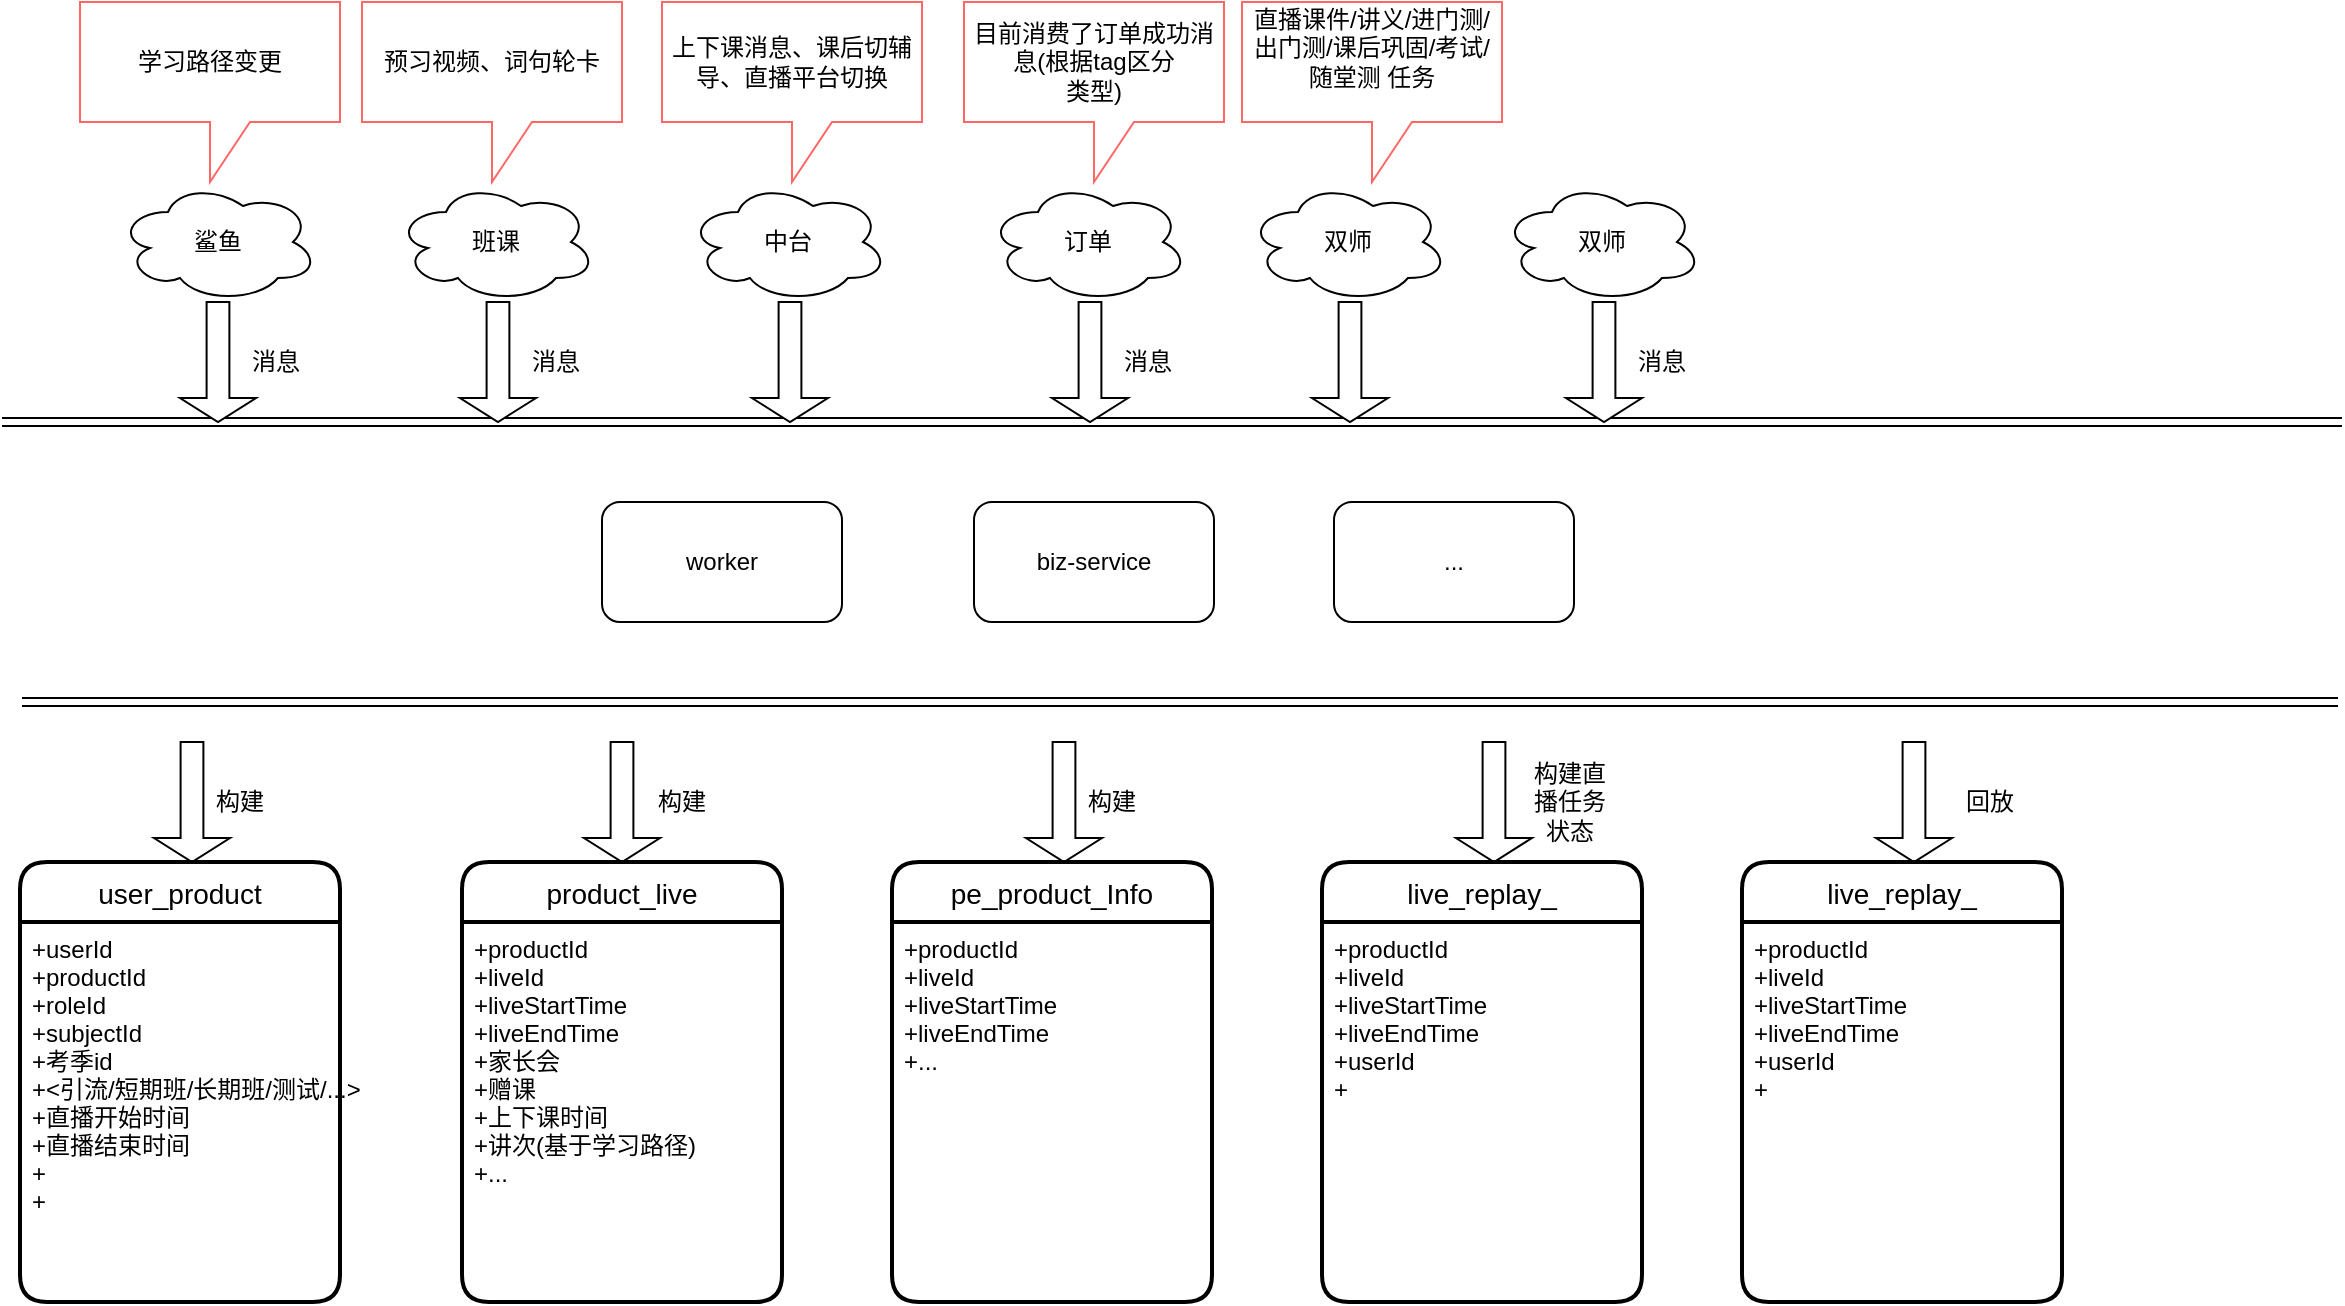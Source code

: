<mxfile version="13.7.1" type="github">
  <diagram id="BMk7d2O0f7p9LWAl2vcY" name="Page-1">
    <mxGraphModel dx="959" dy="542" grid="1" gridSize="10" guides="1" tooltips="1" connect="1" arrows="1" fold="1" page="1" pageScale="1" pageWidth="3300" pageHeight="4681" math="0" shadow="0">
      <root>
        <mxCell id="0" />
        <mxCell id="1" parent="0" />
        <mxCell id="d0y8jXz0lKa2WaxEiC8o-13" value="鲨鱼" style="ellipse;shape=cloud;whiteSpace=wrap;html=1;align=center;" parent="1" vertex="1">
          <mxGeometry x="198" y="130" width="100" height="60" as="geometry" />
        </mxCell>
        <mxCell id="d0y8jXz0lKa2WaxEiC8o-17" value="" style="shape=link;html=1;" parent="1" edge="1">
          <mxGeometry width="100" relative="1" as="geometry">
            <mxPoint x="140" y="250" as="sourcePoint" />
            <mxPoint x="1310" y="250" as="targetPoint" />
          </mxGeometry>
        </mxCell>
        <mxCell id="d0y8jXz0lKa2WaxEiC8o-18" value="" style="shape=singleArrow;direction=south;whiteSpace=wrap;html=1;" parent="1" vertex="1">
          <mxGeometry x="229" y="190" width="38" height="60" as="geometry" />
        </mxCell>
        <mxCell id="d0y8jXz0lKa2WaxEiC8o-28" value="消息" style="text;html=1;strokeColor=none;fillColor=none;align=center;verticalAlign=middle;whiteSpace=wrap;rounded=0;" parent="1" vertex="1">
          <mxGeometry x="257" y="210" width="40" height="20" as="geometry" />
        </mxCell>
        <mxCell id="d0y8jXz0lKa2WaxEiC8o-29" value="班课" style="ellipse;shape=cloud;whiteSpace=wrap;html=1;align=center;" parent="1" vertex="1">
          <mxGeometry x="337" y="130" width="100" height="60" as="geometry" />
        </mxCell>
        <mxCell id="d0y8jXz0lKa2WaxEiC8o-30" value="" style="shape=singleArrow;direction=south;whiteSpace=wrap;html=1;" parent="1" vertex="1">
          <mxGeometry x="369" y="190" width="38" height="60" as="geometry" />
        </mxCell>
        <mxCell id="d0y8jXz0lKa2WaxEiC8o-31" value="消息" style="text;html=1;strokeColor=none;fillColor=none;align=center;verticalAlign=middle;whiteSpace=wrap;rounded=0;" parent="1" vertex="1">
          <mxGeometry x="397" y="210" width="40" height="20" as="geometry" />
        </mxCell>
        <mxCell id="d0y8jXz0lKa2WaxEiC8o-33" value="worker" style="rounded=1;whiteSpace=wrap;html=1;" parent="1" vertex="1">
          <mxGeometry x="440" y="290" width="120" height="60" as="geometry" />
        </mxCell>
        <mxCell id="d0y8jXz0lKa2WaxEiC8o-34" value="biz-service" style="rounded=1;whiteSpace=wrap;html=1;" parent="1" vertex="1">
          <mxGeometry x="626" y="290" width="120" height="60" as="geometry" />
        </mxCell>
        <mxCell id="d0y8jXz0lKa2WaxEiC8o-35" value="&lt;span&gt;...&lt;/span&gt;" style="rounded=1;whiteSpace=wrap;html=1;" parent="1" vertex="1">
          <mxGeometry x="806" y="290" width="120" height="60" as="geometry" />
        </mxCell>
        <mxCell id="d0y8jXz0lKa2WaxEiC8o-37" value="中台" style="ellipse;shape=cloud;whiteSpace=wrap;html=1;align=center;" parent="1" vertex="1">
          <mxGeometry x="483" y="130" width="100" height="60" as="geometry" />
        </mxCell>
        <mxCell id="d0y8jXz0lKa2WaxEiC8o-38" value="" style="shape=singleArrow;direction=south;whiteSpace=wrap;html=1;" parent="1" vertex="1">
          <mxGeometry x="515" y="190" width="38" height="60" as="geometry" />
        </mxCell>
        <mxCell id="d0y8jXz0lKa2WaxEiC8o-41" value="订单" style="ellipse;shape=cloud;whiteSpace=wrap;html=1;align=center;" parent="1" vertex="1">
          <mxGeometry x="633" y="130" width="100" height="60" as="geometry" />
        </mxCell>
        <mxCell id="d0y8jXz0lKa2WaxEiC8o-42" value="" style="shape=singleArrow;direction=south;whiteSpace=wrap;html=1;" parent="1" vertex="1">
          <mxGeometry x="665" y="190" width="38" height="60" as="geometry" />
        </mxCell>
        <mxCell id="d0y8jXz0lKa2WaxEiC8o-43" value="消息" style="text;html=1;strokeColor=none;fillColor=none;align=center;verticalAlign=middle;whiteSpace=wrap;rounded=0;" parent="1" vertex="1">
          <mxGeometry x="693" y="210" width="40" height="20" as="geometry" />
        </mxCell>
        <mxCell id="d0y8jXz0lKa2WaxEiC8o-54" value="" style="shape=link;html=1;" parent="1" edge="1">
          <mxGeometry width="100" relative="1" as="geometry">
            <mxPoint x="150" y="390" as="sourcePoint" />
            <mxPoint x="1308" y="390" as="targetPoint" />
          </mxGeometry>
        </mxCell>
        <mxCell id="d0y8jXz0lKa2WaxEiC8o-55" value="" style="shape=singleArrow;direction=south;whiteSpace=wrap;html=1;" parent="1" vertex="1">
          <mxGeometry x="216" y="410" width="38" height="60" as="geometry" />
        </mxCell>
        <mxCell id="d0y8jXz0lKa2WaxEiC8o-56" value="" style="shape=singleArrow;direction=south;whiteSpace=wrap;html=1;" parent="1" vertex="1">
          <mxGeometry x="431" y="410" width="38" height="60" as="geometry" />
        </mxCell>
        <mxCell id="d0y8jXz0lKa2WaxEiC8o-57" value="构建" style="text;html=1;strokeColor=none;fillColor=none;align=center;verticalAlign=middle;whiteSpace=wrap;rounded=0;" parent="1" vertex="1">
          <mxGeometry x="239" y="430" width="40" height="20" as="geometry" />
        </mxCell>
        <mxCell id="d0y8jXz0lKa2WaxEiC8o-58" value="构建" style="text;html=1;strokeColor=none;fillColor=none;align=center;verticalAlign=middle;whiteSpace=wrap;rounded=0;" parent="1" vertex="1">
          <mxGeometry x="460" y="430" width="40" height="20" as="geometry" />
        </mxCell>
        <mxCell id="TCjwzoGMX2rzrM_3CC9B-4" value="双师" style="ellipse;shape=cloud;whiteSpace=wrap;html=1;align=center;" vertex="1" parent="1">
          <mxGeometry x="763" y="130" width="100" height="60" as="geometry" />
        </mxCell>
        <mxCell id="TCjwzoGMX2rzrM_3CC9B-5" value="" style="shape=singleArrow;direction=south;whiteSpace=wrap;html=1;" vertex="1" parent="1">
          <mxGeometry x="795" y="190" width="38" height="60" as="geometry" />
        </mxCell>
        <mxCell id="TCjwzoGMX2rzrM_3CC9B-7" value="" style="shape=singleArrow;direction=south;whiteSpace=wrap;html=1;" vertex="1" parent="1">
          <mxGeometry x="652" y="410" width="38" height="60" as="geometry" />
        </mxCell>
        <mxCell id="TCjwzoGMX2rzrM_3CC9B-8" value="构建" style="text;html=1;strokeColor=none;fillColor=none;align=center;verticalAlign=middle;whiteSpace=wrap;rounded=0;" vertex="1" parent="1">
          <mxGeometry x="675" y="430" width="40" height="20" as="geometry" />
        </mxCell>
        <mxCell id="TCjwzoGMX2rzrM_3CC9B-11" value="" style="shape=singleArrow;direction=south;whiteSpace=wrap;html=1;" vertex="1" parent="1">
          <mxGeometry x="867" y="410" width="38" height="60" as="geometry" />
        </mxCell>
        <mxCell id="TCjwzoGMX2rzrM_3CC9B-12" value="构建直播任务状态" style="text;html=1;strokeColor=none;fillColor=none;align=center;verticalAlign=middle;whiteSpace=wrap;rounded=0;" vertex="1" parent="1">
          <mxGeometry x="904" y="430" width="40" height="20" as="geometry" />
        </mxCell>
        <mxCell id="TCjwzoGMX2rzrM_3CC9B-17" value="双师" style="ellipse;shape=cloud;whiteSpace=wrap;html=1;align=center;" vertex="1" parent="1">
          <mxGeometry x="890" y="130" width="100" height="60" as="geometry" />
        </mxCell>
        <mxCell id="TCjwzoGMX2rzrM_3CC9B-18" value="" style="shape=singleArrow;direction=south;whiteSpace=wrap;html=1;" vertex="1" parent="1">
          <mxGeometry x="922" y="190" width="38" height="60" as="geometry" />
        </mxCell>
        <mxCell id="TCjwzoGMX2rzrM_3CC9B-19" value="消息" style="text;html=1;strokeColor=none;fillColor=none;align=center;verticalAlign=middle;whiteSpace=wrap;rounded=0;" vertex="1" parent="1">
          <mxGeometry x="950" y="210" width="40" height="20" as="geometry" />
        </mxCell>
        <mxCell id="d0y8jXz0lKa2WaxEiC8o-1" value="user_product" style="swimlane;childLayout=stackLayout;horizontal=1;startSize=30;horizontalStack=0;rounded=1;fontSize=14;fontStyle=0;strokeWidth=2;resizeParent=0;resizeLast=1;shadow=0;dashed=0;align=center;" parent="1" vertex="1">
          <mxGeometry x="149" y="470" width="160" height="220" as="geometry" />
        </mxCell>
        <mxCell id="d0y8jXz0lKa2WaxEiC8o-2" value="+userId&#xa;+productId&#xa;+roleId&#xa;+subjectId&#xa;+考季id&#xa;+&lt;引流/短期班/长期班/测试/...&gt;&#xa;+直播开始时间&#xa;+直播结束时间&#xa;+&#xa;+" style="align=left;strokeColor=none;fillColor=none;spacingLeft=4;fontSize=12;verticalAlign=top;resizable=0;rotatable=0;part=1;" parent="d0y8jXz0lKa2WaxEiC8o-1" vertex="1">
          <mxGeometry y="30" width="160" height="190" as="geometry" />
        </mxCell>
        <mxCell id="TCjwzoGMX2rzrM_3CC9B-13" value="live_replay_" style="swimlane;childLayout=stackLayout;horizontal=1;startSize=30;horizontalStack=0;rounded=1;fontSize=14;fontStyle=0;strokeWidth=2;resizeParent=0;resizeLast=1;shadow=0;dashed=0;align=center;" vertex="1" parent="1">
          <mxGeometry x="800" y="470" width="160" height="220" as="geometry" />
        </mxCell>
        <mxCell id="TCjwzoGMX2rzrM_3CC9B-14" value="+productId&#xa;+liveId&#xa;+liveStartTime&#xa;+liveEndTime&#xa;+userId&#xa;+" style="align=left;strokeColor=none;fillColor=none;spacingLeft=4;fontSize=12;verticalAlign=top;resizable=0;rotatable=0;part=1;" vertex="1" parent="TCjwzoGMX2rzrM_3CC9B-13">
          <mxGeometry y="30" width="160" height="190" as="geometry" />
        </mxCell>
        <mxCell id="d0y8jXz0lKa2WaxEiC8o-5" value="product_live" style="swimlane;childLayout=stackLayout;horizontal=1;startSize=30;horizontalStack=0;rounded=1;fontSize=14;fontStyle=0;strokeWidth=2;resizeParent=0;resizeLast=1;shadow=0;dashed=0;align=center;" parent="1" vertex="1">
          <mxGeometry x="370" y="470" width="160" height="220" as="geometry" />
        </mxCell>
        <mxCell id="d0y8jXz0lKa2WaxEiC8o-6" value="+productId&#xa;+liveId&#xa;+liveStartTime&#xa;+liveEndTime&#xa;+家长会&#xa;+赠课&#xa;+上下课时间&#xa;+讲次(基于学习路径)&#xa;+..." style="align=left;strokeColor=none;fillColor=none;spacingLeft=4;fontSize=12;verticalAlign=top;resizable=0;rotatable=0;part=1;" parent="d0y8jXz0lKa2WaxEiC8o-5" vertex="1">
          <mxGeometry y="30" width="160" height="190" as="geometry" />
        </mxCell>
        <mxCell id="TCjwzoGMX2rzrM_3CC9B-9" value="pe_product_Info" style="swimlane;childLayout=stackLayout;horizontal=1;startSize=30;horizontalStack=0;rounded=1;fontSize=14;fontStyle=0;strokeWidth=2;resizeParent=0;resizeLast=1;shadow=0;dashed=0;align=center;" vertex="1" parent="1">
          <mxGeometry x="585" y="470" width="160" height="220" as="geometry" />
        </mxCell>
        <mxCell id="TCjwzoGMX2rzrM_3CC9B-10" value="+productId&#xa;+liveId&#xa;+liveStartTime&#xa;+liveEndTime&#xa;+..." style="align=left;strokeColor=none;fillColor=none;spacingLeft=4;fontSize=12;verticalAlign=top;resizable=0;rotatable=0;part=1;" vertex="1" parent="TCjwzoGMX2rzrM_3CC9B-9">
          <mxGeometry y="30" width="160" height="190" as="geometry" />
        </mxCell>
        <mxCell id="TCjwzoGMX2rzrM_3CC9B-20" value="" style="shape=singleArrow;direction=south;whiteSpace=wrap;html=1;" vertex="1" parent="1">
          <mxGeometry x="1077" y="410" width="38" height="60" as="geometry" />
        </mxCell>
        <mxCell id="TCjwzoGMX2rzrM_3CC9B-21" value="回放" style="text;html=1;strokeColor=none;fillColor=none;align=center;verticalAlign=middle;whiteSpace=wrap;rounded=0;" vertex="1" parent="1">
          <mxGeometry x="1114" y="430" width="40" height="20" as="geometry" />
        </mxCell>
        <mxCell id="TCjwzoGMX2rzrM_3CC9B-22" value="live_replay_" style="swimlane;childLayout=stackLayout;horizontal=1;startSize=30;horizontalStack=0;rounded=1;fontSize=14;fontStyle=0;strokeWidth=2;resizeParent=0;resizeLast=1;shadow=0;dashed=0;align=center;" vertex="1" parent="1">
          <mxGeometry x="1010" y="470" width="160" height="220" as="geometry" />
        </mxCell>
        <mxCell id="TCjwzoGMX2rzrM_3CC9B-23" value="+productId&#xa;+liveId&#xa;+liveStartTime&#xa;+liveEndTime&#xa;+userId&#xa;+" style="align=left;strokeColor=none;fillColor=none;spacingLeft=4;fontSize=12;verticalAlign=top;resizable=0;rotatable=0;part=1;" vertex="1" parent="TCjwzoGMX2rzrM_3CC9B-22">
          <mxGeometry y="30" width="160" height="190" as="geometry" />
        </mxCell>
        <mxCell id="TCjwzoGMX2rzrM_3CC9B-24" value="&lt;div&gt;直播课件/&lt;span&gt;讲义/进门测/出门测/课后巩固/考试/随堂测 任务&lt;/span&gt;&lt;/div&gt;&lt;div&gt;&lt;br&gt;&lt;/div&gt;" style="shape=callout;whiteSpace=wrap;html=1;perimeter=calloutPerimeter;strokeColor=#FF6666;" vertex="1" parent="1">
          <mxGeometry x="760" y="40" width="130" height="90" as="geometry" />
        </mxCell>
        <mxCell id="TCjwzoGMX2rzrM_3CC9B-25" value="目前消费了订单成功消息(根据tag区分&lt;br&gt;类型)" style="shape=callout;whiteSpace=wrap;html=1;perimeter=calloutPerimeter;strokeColor=#FF6666;" vertex="1" parent="1">
          <mxGeometry x="621" y="40" width="130" height="90" as="geometry" />
        </mxCell>
        <mxCell id="TCjwzoGMX2rzrM_3CC9B-26" value="上下课消息、课后切辅导、直播平台切换" style="shape=callout;whiteSpace=wrap;html=1;perimeter=calloutPerimeter;strokeColor=#FF6666;" vertex="1" parent="1">
          <mxGeometry x="470" y="40" width="130" height="90" as="geometry" />
        </mxCell>
        <mxCell id="TCjwzoGMX2rzrM_3CC9B-27" value="预习视频、词句轮卡" style="shape=callout;whiteSpace=wrap;html=1;perimeter=calloutPerimeter;strokeColor=#FF6666;" vertex="1" parent="1">
          <mxGeometry x="320" y="40" width="130" height="90" as="geometry" />
        </mxCell>
        <mxCell id="TCjwzoGMX2rzrM_3CC9B-28" value="学习路径变更" style="shape=callout;whiteSpace=wrap;html=1;perimeter=calloutPerimeter;strokeColor=#FF6666;" vertex="1" parent="1">
          <mxGeometry x="179" y="40" width="130" height="90" as="geometry" />
        </mxCell>
      </root>
    </mxGraphModel>
  </diagram>
</mxfile>
